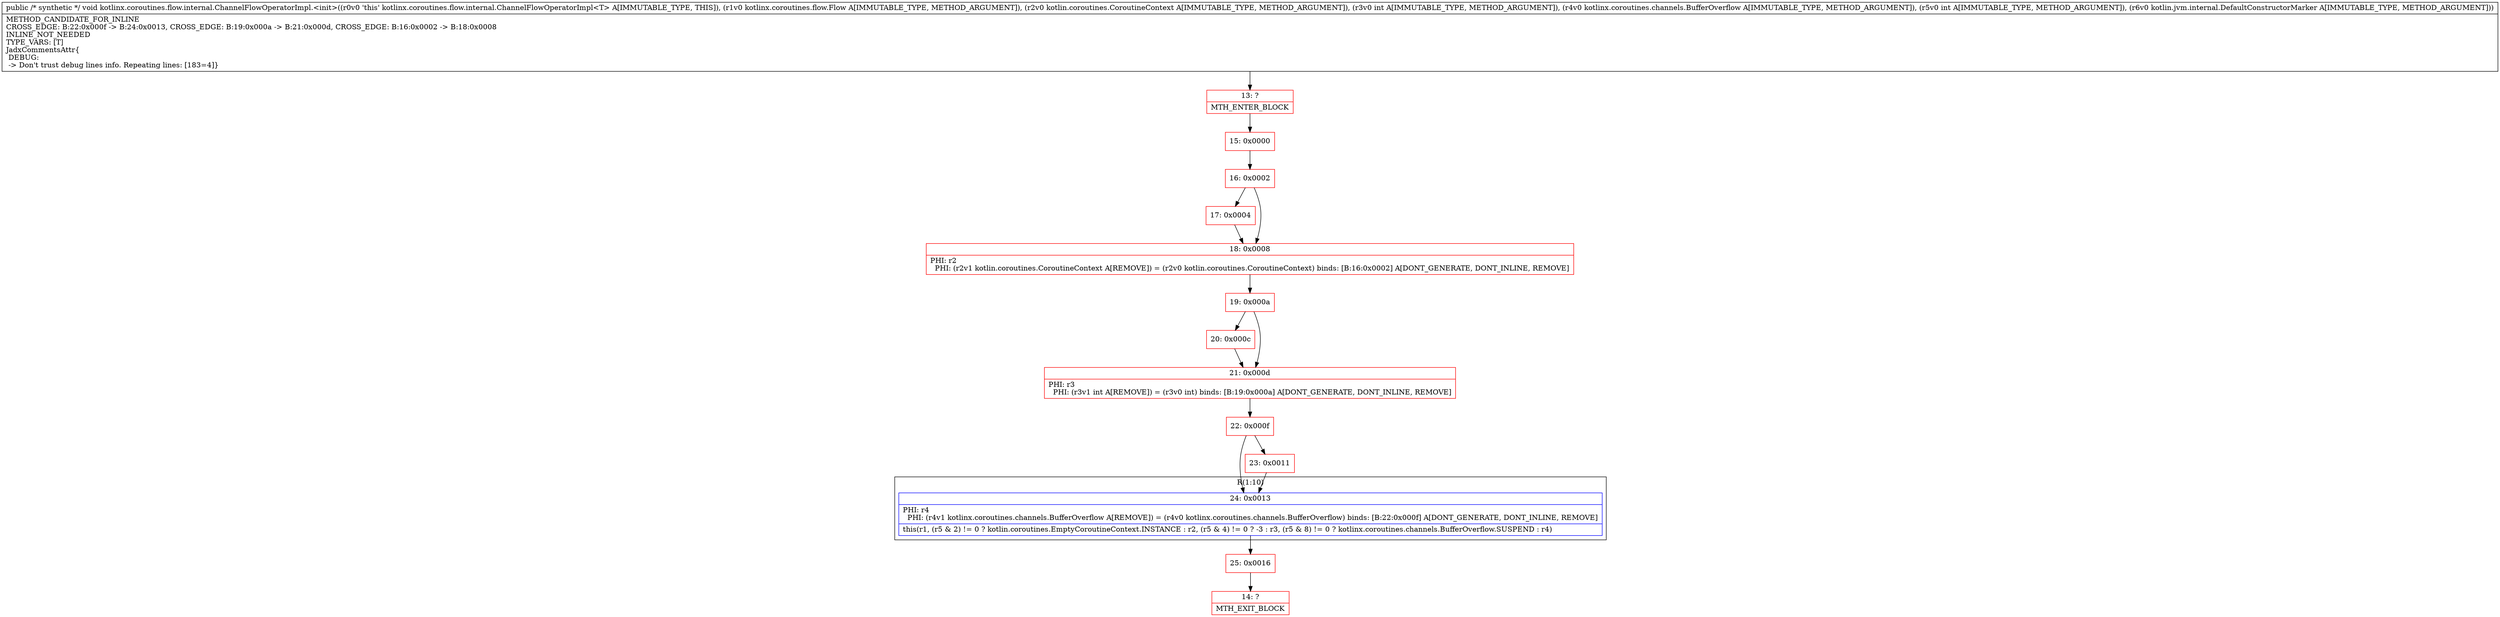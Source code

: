 digraph "CFG forkotlinx.coroutines.flow.internal.ChannelFlowOperatorImpl.\<init\>(Lkotlinx\/coroutines\/flow\/Flow;Lkotlin\/coroutines\/CoroutineContext;ILkotlinx\/coroutines\/channels\/BufferOverflow;ILkotlin\/jvm\/internal\/DefaultConstructorMarker;)V" {
subgraph cluster_Region_1384976988 {
label = "R(1:10)";
node [shape=record,color=blue];
Node_24 [shape=record,label="{24\:\ 0x0013|PHI: r4 \l  PHI: (r4v1 kotlinx.coroutines.channels.BufferOverflow A[REMOVE]) = (r4v0 kotlinx.coroutines.channels.BufferOverflow) binds: [B:22:0x000f] A[DONT_GENERATE, DONT_INLINE, REMOVE]\l|this(r1, (r5 & 2) != 0 ? kotlin.coroutines.EmptyCoroutineContext.INSTANCE : r2, (r5 & 4) != 0 ? \-3 : r3, (r5 & 8) != 0 ? kotlinx.coroutines.channels.BufferOverflow.SUSPEND : r4)\l}"];
}
Node_13 [shape=record,color=red,label="{13\:\ ?|MTH_ENTER_BLOCK\l}"];
Node_15 [shape=record,color=red,label="{15\:\ 0x0000}"];
Node_16 [shape=record,color=red,label="{16\:\ 0x0002}"];
Node_17 [shape=record,color=red,label="{17\:\ 0x0004}"];
Node_18 [shape=record,color=red,label="{18\:\ 0x0008|PHI: r2 \l  PHI: (r2v1 kotlin.coroutines.CoroutineContext A[REMOVE]) = (r2v0 kotlin.coroutines.CoroutineContext) binds: [B:16:0x0002] A[DONT_GENERATE, DONT_INLINE, REMOVE]\l}"];
Node_19 [shape=record,color=red,label="{19\:\ 0x000a}"];
Node_20 [shape=record,color=red,label="{20\:\ 0x000c}"];
Node_21 [shape=record,color=red,label="{21\:\ 0x000d|PHI: r3 \l  PHI: (r3v1 int A[REMOVE]) = (r3v0 int) binds: [B:19:0x000a] A[DONT_GENERATE, DONT_INLINE, REMOVE]\l}"];
Node_22 [shape=record,color=red,label="{22\:\ 0x000f}"];
Node_23 [shape=record,color=red,label="{23\:\ 0x0011}"];
Node_25 [shape=record,color=red,label="{25\:\ 0x0016}"];
Node_14 [shape=record,color=red,label="{14\:\ ?|MTH_EXIT_BLOCK\l}"];
MethodNode[shape=record,label="{public \/* synthetic *\/ void kotlinx.coroutines.flow.internal.ChannelFlowOperatorImpl.\<init\>((r0v0 'this' kotlinx.coroutines.flow.internal.ChannelFlowOperatorImpl\<T\> A[IMMUTABLE_TYPE, THIS]), (r1v0 kotlinx.coroutines.flow.Flow A[IMMUTABLE_TYPE, METHOD_ARGUMENT]), (r2v0 kotlin.coroutines.CoroutineContext A[IMMUTABLE_TYPE, METHOD_ARGUMENT]), (r3v0 int A[IMMUTABLE_TYPE, METHOD_ARGUMENT]), (r4v0 kotlinx.coroutines.channels.BufferOverflow A[IMMUTABLE_TYPE, METHOD_ARGUMENT]), (r5v0 int A[IMMUTABLE_TYPE, METHOD_ARGUMENT]), (r6v0 kotlin.jvm.internal.DefaultConstructorMarker A[IMMUTABLE_TYPE, METHOD_ARGUMENT]))  | METHOD_CANDIDATE_FOR_INLINE\lCROSS_EDGE: B:22:0x000f \-\> B:24:0x0013, CROSS_EDGE: B:19:0x000a \-\> B:21:0x000d, CROSS_EDGE: B:16:0x0002 \-\> B:18:0x0008\lINLINE_NOT_NEEDED\lTYPE_VARS: [T]\lJadxCommentsAttr\{\l DEBUG: \l \-\> Don't trust debug lines info. Repeating lines: [183=4]\}\l}"];
MethodNode -> Node_13;Node_24 -> Node_25;
Node_13 -> Node_15;
Node_15 -> Node_16;
Node_16 -> Node_17;
Node_16 -> Node_18;
Node_17 -> Node_18;
Node_18 -> Node_19;
Node_19 -> Node_20;
Node_19 -> Node_21;
Node_20 -> Node_21;
Node_21 -> Node_22;
Node_22 -> Node_23;
Node_22 -> Node_24;
Node_23 -> Node_24;
Node_25 -> Node_14;
}

